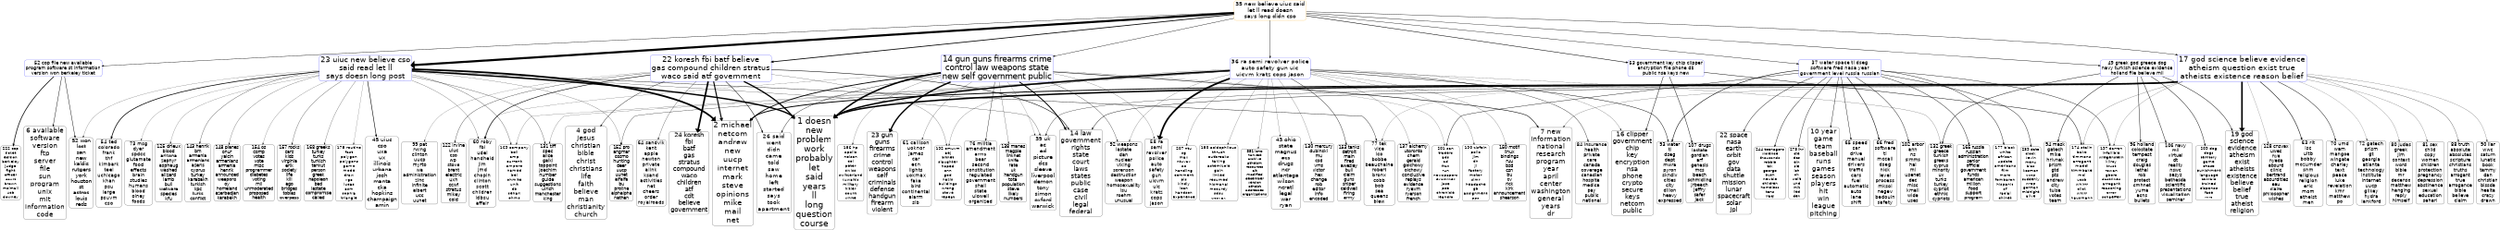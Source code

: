 digraph G {
size="18,18!";ranksep=4; ratio = auto; layers="1:2:3:4:5";
graph [fontname = "helvetica"];node [fontname = "helvetica"];edge [fontname = "helvetica"];ranksep=2.8;
"3_35" [ rank =3,fontsize =32.6551, shape=box, style="rounded", color=orange, label="35 new believe uiuc said
let ll read doesn
says long didn cso"]
"3_35" -> "2_14" [penwidth=2.0604,dir=forward]
"2_14" [rank =4,fontsize =46.4877, shape=box, style="rounded", color=blue,label="14 gun guns firearms crime
control law weapons state
new self government public"]
"3_35" -> "2_17" [penwidth=2.0604,dir=forward]
"2_17" [rank =4,fontsize =45.6348, shape=box, style="rounded", color=blue,label="17 god science believe evidence
atheism question exist true
atheists existence reason belief"]
"3_35" -> "2_22" [penwidth=4.4365,dir=forward]
"2_22" [rank =4,fontsize =44.7156, shape=box, style="rounded", color=blue,label="22 koresh fbi batf believe
gas compound children stratus
waco said atf government"]
"3_35" -> "2_23" [penwidth=12.2842,dir=forward]
"2_23" [rank =4,fontsize =43.7871, shape=box, style="rounded", color=blue,label="23 uiuc new believe cso
said read let ll
says doesn long post"]
"3_35" -> "2_36" [penwidth=2.0604,dir=forward]
"2_36" [rank =4,fontsize =34.8678, shape=box, style="rounded", color=blue,label="36 ra semi revolver police
auto safety gun uic
uicvm kratz cops jason"]
"3_35" -> "2_37" [penwidth=2.0604,dir=forward]
"2_37" [rank =4,fontsize =29.2632, shape=box, style="rounded", color=blue,label="37 water space ti dseg
software fred nasa year
government level russia russian"]
"3_35" -> "2_49" [penwidth=2.0604,dir=forward]
"2_49" [rank =4,fontsize =27.5727, shape=box, style="rounded", color=blue,label="49 greek god greece dog
navy turkish science evidence
holland file believe mil"]
"3_35" -> "2_52" [penwidth=2.0604,dir=forward]
"2_52" [rank =4,fontsize =27.2969, shape=box, style="rounded", color=blue,label="52 cop file new available
program software st information
version won berkeley ticket"]
"3_35" -> "2_53" [penwidth=2.8469,dir=forward]
"2_53" [rank =4,fontsize =27.2421, shape=box, style="rounded", color=blue,label="53 government key chip clipper
encryption file phone db
public nsa keys new"]
"2_14" [ rank =2,fontsize =46.4877, shape=box, style="rounded", color=blue, label="14 gun guns firearms crime
control law weapons state
new self government public"]
"2_14" -> "1_1" [penwidth=8.8402,dir=forward]
"1_1" [rank =3,fontsize =50, shape=box, style="rounded", color=black,label="1 doesn
new
problem
work
probably
let
said
years
ll
long
question
course"]
"2_14" -> "1_2" [penwidth=4.8125,dir=forward]
"1_2" [rank =3,fontsize =46.1741, shape=box, style="rounded", color=black,label="2 michael
netcom
andrew
new
uucp
internet
mark
steve
opinions
mike
mail
net"]
"2_14" -> "1_7" [penwidth=3.0052,dir=forward]
"1_7" [rank =3,fontsize =40.4508, shape=box, style="rounded", color=black,label="7 new
information
national
research
program
year
april
center
washington
general
years
dr"]
"2_14" -> "1_14" [penwidth=5.3489,dir=forward]
"1_14" [rank =3,fontsize =38.5467, shape=box, style="rounded", color=black,label="14 law
government
rights
state
court
laws
states
public
case
civil
legal
federal"]
"2_14" -> "1_23" [penwidth=7.9301,dir=forward]
"1_23" [rank =3,fontsize =36.0426, shape=box, style="rounded", color=black,label="23 gun
guns
firearms
crime
control
weapons
self
criminals
defense
handgun
firearm
violent"]
"2_14" -> "1_26" [penwidth=1.9489,dir=forward]
"1_26" [rank =3,fontsize =35.2628, shape=box, style="rounded", color=black,label="26 said
went
didn
came
told
saw
home
left
started
says
took
apartment"]
"2_14" -> "1_39" [penwidth=0.78414,dir=forward]
"1_39" [rank =3,fontsize =32.2729, shape=box, style="rounded", color=black,label="39 uk
ac
ed
picture
dcs
sleeve
liverpool
demon
tony
simon
oxford
warwick"]
"2_14" -> "1_58" [penwidth=0.95923,dir=forward]
"1_58" [rank =3,fontsize =29.601, shape=box, style="rounded", color=black,label="58 ra
semi
revolver
police
auto
safety
gun
uicvm
uic
kratz
cops
jason"]
"2_14" -> "1_60" [penwidth=0.86354,dir=forward]
"1_60" [rank =3,fontsize =29.5728, shape=box, style="rounded", color=black,label="60 roby
fbi
udel
handheld
jim
jmd
chopin
clinton
scott
children
idbsu
affair"]
"2_14" -> "1_61" [penwidth=1.0252,dir=forward]
"1_61" [rank =3,fontsize =29.4344, shape=box, style="rounded", color=black,label="61 callison
uoknor
james
car
ecn
lights
uokmax
fake
bird
continental
alarm
slb"]
"2_14" -> "1_76" [penwidth=1.9264,dir=forward]
"1_76" [rank =3,fontsize =28.2238, shape=box, style="rounded", color=black,label="76 militia
amendment
arms
bear
second
constitution
regulated
government
shall
state
ulowell
organized"]
"2_14" -> "1_92" [penwidth=1.5217,dir=forward]
"1_92" [rank =3,fontsize =27.1228, shape=box, style="rounded", color=black,label="92 weapons
iastate
dan
nuclear
viking
sorenson
destruction
weapon
homosexuality
isu
roehm
unusual"]
"2_14" -> "1_138" [penwidth=1.1457,dir=forward]
"1_138" [rank =3,fontsize =25.2983, shape=box, style="rounded", color=black,label="138 manes
magpie
linknet
knife
rate
uk
handgun
total
population
steve
likely
numbers"]
"2_14" -> "1_186" [penwidth=0.93623,dir=forward]
"1_186" [rank =3,fontsize =24.2163, shape=box, style="rounded", color=black,label="186 hp
apollo
nelson
col
peter
swiss
switzerland
kuwaitis
military
hitler
count
white"]
"2_14" -> "1_201" [penwidth=0.83791,dir=forward]
"1_201" [rank =3,fontsize =23.8156, shape=box, style="rounded", color=black,label="201 san
traders
ads
ad
fran
run
newspapers
examiner
jose
pob
chronicle
leandro"]
"2_17" [ rank =2,fontsize =45.6348, shape=box, style="rounded", color=blue, label="17 god science believe evidence
atheism question exist true
atheists existence reason belief"]
"2_17" -> "1_1" [penwidth=8.6385,dir=forward]
"1_1" [rank =3,fontsize =50, shape=box, style="rounded", color=black,label="1 doesn
new
problem
work
probably
let
said
years
ll
long
question
course"]
"2_17" -> "1_2" [penwidth=5.2765,dir=forward]
"1_2" [rank =3,fontsize =46.1741, shape=box, style="rounded", color=black,label="2 michael
netcom
andrew
new
uucp
internet
mark
steve
opinions
mike
mail
net"]
"2_17" -> "1_7" [penwidth=0.99683,dir=forward]
"1_7" [rank =3,fontsize =40.4508, shape=box, style="rounded", color=black,label="7 new
information
national
research
program
year
april
center
washington
general
years
dr"]
"2_17" -> "1_14" [penwidth=2.1241,dir=forward]
"1_14" [rank =3,fontsize =38.5467, shape=box, style="rounded", color=black,label="14 law
government
rights
state
court
laws
states
public
case
civil
legal
federal"]
"2_17" -> "1_19" [penwidth=9.2158,dir=forward]
"1_19" [rank =3,fontsize =37.284, shape=box, style="rounded", color=black,label="19 god
science
evidence
atheism
exist
atheists
existence
believe
belief
true
atheist
religion"]
"2_17" -> "1_39" [penwidth=1.631,dir=forward]
"1_39" [rank =3,fontsize =32.2729, shape=box, style="rounded", color=black,label="39 uk
ac
ed
picture
dcs
sleeve
liverpool
demon
tony
simon
oxford
warwick"]
"2_17" -> "1_63" [penwidth=2.9089,dir=forward]
"1_63" [rank =3,fontsize =29.2582, shape=box, style="rounded", color=black,label="63 rit
isc
ultb
bobby
mozumder
snm
religious
religion
eric
mom
atheist
men"]
"2_17" -> "1_70" [penwidth=2.345,dir=forward]
"1_70" [rank =3,fontsize =28.4291, shape=box, style="rounded", color=black,label="70 umd
wam
mangoe
wingate
charley
text
peace
luke
revelation
kmr
matthew
po"]
"2_17" -> "1_72" [penwidth=0.78953,dir=forward]
"1_72" [rank =3,fontsize =28.348, shape=box, style="rounded", color=black,label="72 gatech
prism
gt
georgia
atlanta
technology
institute
internet
uucp
gilkey
hydra
lankford"]
"2_17" -> "1_77" [penwidth=0.78953,dir=forward]
"1_77" [rank =3,fontsize =27.9694, shape=box, style="rounded", color=black,label="77 tek
vice
ico
bobbe
beauchaine
robert
bronx
cobb
bob
sea
queens
blew"]
"2_17" -> "1_80" [penwidth=0.89917,dir=forward]
"1_80" [rank =3,fontsize =27.6705, shape=box, style="rounded", color=black,label="80 judas
greek
jim
context
word
bible
mr
decenso
matthew
hanging
reply
himself"]
"2_17" -> "1_81" [penwidth=0.89917,dir=forward]
"1_81" [rank =3,fontsize =27.6331, shape=box, style="rounded", color=black,label="81 sex
child
copy
women
children
protection
pregnancy
depression
abstinence
sexual
education
sehari"]
"2_17" -> "1_88" [penwidth=1.3854,dir=forward]
"1_88" [rank =3,fontsize =27.2275, shape=box, style="rounded", color=black,label="88 truth
absolute
absolutes
scripture
christians
truths
arrogant
true
arrogance
bible
believe
claim"]
"2_17" -> "1_90" [penwidth=0.93286,dir=forward]
"1_90" [rank =3,fontsize =27.1865, shape=box, style="rounded", color=black,label="90 liar
wwc
saturn
lunatic
book
tammy
dan
christian
bissda
healta
crazy
drawn"]
"2_17" -> "1_128" [penwidth=0.82769,dir=forward]
"1_128" [rank =3,fontsize =25.7774, shape=box, style="rounded", color=black,label="128 cnsvax
uwec
nye
nyeda
absurd
clinic
bertrand
absurdities
eau
claire
philosopher
wishes"]
"2_17" -> "1_174" [penwidth=0.99683,dir=forward]
"1_174" [rank =3,fontsize =24.3463, shape=box, style="rounded", color=black,label="174 stalin
bake
timmons
arrogant
maddi
timmbake
mcl
ucsb
whirrr
click
whirr
hausmann"]
"2_17" -> "1_197" [penwidth=0.86417,dir=forward]
"1_197" [rank =3,fontsize =23.8891, shape=box, style="rounded", color=black,label="197 darren
infallible
wittgenstein
kilroy
trust
rowan
gboro
doctrines
arrogant
reasoning
error
schaeffer"]
"2_22" [ rank =2,fontsize =44.7156, shape=box, style="rounded", color=blue, label="22 koresh fbi batf believe
gas compound children stratus
waco said atf government"]
"2_22" -> "1_1" [penwidth=7.3356,dir=forward]
"1_1" [rank =3,fontsize =50, shape=box, style="rounded", color=black,label="1 doesn
new
problem
work
probably
let
said
years
ll
long
question
course"]
"2_22" -> "1_2" [penwidth=6.2786,dir=forward]
"1_2" [rank =3,fontsize =46.1741, shape=box, style="rounded", color=black,label="2 michael
netcom
andrew
new
uucp
internet
mark
steve
opinions
mike
mail
net"]
"2_22" -> "1_4" [penwidth=1.9562,dir=forward]
"1_4" [rank =3,fontsize =40.756, shape=box, style="rounded", color=black,label="4 god
jesus
christian
bible
christ
christians
life
faith
believe
man
christianity
church"]
"2_22" -> "1_14" [penwidth=2.8336,dir=forward]
"1_14" [rank =3,fontsize =38.5467, shape=box, style="rounded", color=black,label="14 law
government
rights
state
court
laws
states
public
case
civil
legal
federal"]
"2_22" -> "1_24" [penwidth=9.5292,dir=forward]
"1_24" [rank =3,fontsize =35.9525, shape=box, style="rounded", color=black,label="24 koresh
fbi
batf
gas
stratus
compound
waco
children
atf
cdt
believe
government"]
"2_22" -> "1_26" [penwidth=2.6477,dir=forward]
"1_26" [rank =3,fontsize =35.2628, shape=box, style="rounded", color=black,label="26 said
went
didn
came
told
saw
home
left
started
says
took
apartment"]
"2_22" -> "1_60" [penwidth=3.2127,dir=forward]
"1_60" [rank =3,fontsize =29.5728, shape=box, style="rounded", color=black,label="60 roby
fbi
udel
handheld
jim
jmd
chopin
clinton
scott
children
idbsu
affair"]
"2_22" -> "1_64" [penwidth=1.3136,dir=forward]
"1_64" [rank =3,fontsize =28.9778, shape=box, style="rounded", color=black,label="64 sandvik
kent
apple
newton
private
alink
ksand
activities
net
cheers
order
royalroads"]
"2_22" -> "1_99" [penwidth=0.80194,dir=forward]
"1_99" [rank =3,fontsize =26.9258, shape=box, style="rounded", color=black,label="99 pat
rwing
clinton
uucp
myrto
wa
administration
zinc
infinite
albert
ucc
uunet"]
"2_22" -> "1_122" [penwidth=1.5779,dir=forward]
"1_122" [rank =3,fontsize =26.0831, shape=box, style="rounded", color=black,label="122 irvine
uiuc
cso
wpi
stove
brent
electric
uxh
ccwf
stratus
mikey
cold"]
"2_22" -> "1_192" [penwidth=1.0735,dir=forward]
"1_192" [rank =3,fontsize =23.9578, shape=box, style="rounded", color=black,label="192 cmuvm
aej
bitnet
slaughter
hoped
cnn
god
nazis
buildings
wrong
stove
repeat"]
"2_23" [ rank =2,fontsize =43.7871, shape=box, style="rounded", color=blue, label="23 uiuc new believe cso
said read let ll
says doesn long post"]
"2_23" -> "1_1" [penwidth=7.9784,dir=forward]
"1_1" [rank =3,fontsize =50, shape=box, style="rounded", color=black,label="1 doesn
new
problem
work
probably
let
said
years
ll
long
question
course"]
"2_23" -> "1_2" [penwidth=9.9549,dir=forward]
"1_2" [rank =3,fontsize =46.1741, shape=box, style="rounded", color=black,label="2 michael
netcom
andrew
new
uucp
internet
mark
steve
opinions
mike
mail
net"]
"2_23" -> "1_39" [penwidth=1.3138,dir=forward]
"1_39" [rank =3,fontsize =32.2729, shape=box, style="rounded", color=black,label="39 uk
ac
ed
picture
dcs
sleeve
liverpool
demon
tony
simon
oxford
warwick"]
"2_23" -> "1_45" [penwidth=3.1247,dir=forward]
"1_45" [rank =3,fontsize =31.532, shape=box, style="rounded", color=black,label="45 uiuc
cso
uxa
ux
illinois
urbana
josh
manta
cka
hopkins
champaign
amin"]
"2_23" -> "1_52" [penwidth=0.89653,dir=forward]
"1_52" [rank =3,fontsize =30.4967, shape=box, style="rounded", color=black,label="52 won
lost
san
new
kaldis
rutgers
york
houston
st
astros
louis
reds"]
"2_23" -> "1_54" [penwidth=4.0274,dir=forward]
"1_54" [rank =3,fontsize =29.7916, shape=box, style="rounded", color=black,label="54 ted
colorado
frank
thf
kimbark
teel
uchicago
khan
psu
large
psuvm
cso"]
"2_23" -> "1_60" [penwidth=1.095,dir=forward]
"1_60" [rank =3,fontsize =29.5728, shape=box, style="rounded", color=black,label="60 roby
fbi
udel
handheld
jim
jmd
chopin
clinton
scott
children
idbsu
affair"]
"2_23" -> "1_73" [penwidth=0.81975,dir=forward]
"1_73" [rank =3,fontsize =28.3181, shape=box, style="rounded", color=black,label="73 msg
dyer
spdcc
glutamate
food
effects
brain
studies
humans
blood
olney
foods"]
"2_23" -> "1_77" [penwidth=2.0243,dir=forward]
"1_77" [rank =3,fontsize =27.9694, shape=box, style="rounded", color=black,label="77 tek
vice
ico
bobbe
beauchaine
robert
bronx
cobb
bob
sea
queens
blew"]
"2_23" -> "1_125" [penwidth=0.89653,dir=forward]
"1_125" [rank =3,fontsize =25.8442, shape=box, style="rounded", color=black,label="125 drieux
blood
arizona
zephyr
asphaug
washed
alizard
lamb
bull
wetware
species
kfu"]
"2_23" -> "1_131" [penwidth=1.4105,dir=forward]
"1_131" [rank =3,fontsize =25.559, shape=box, style="rounded", color=black,label="131 tiff
spec
alice
galki
toppoint
joachim
number
guide
suggestions
ulrich
manchester
king"]
"2_23" -> "1_143" [penwidth=1.4565,dir=forward]
"1_143" [rank =3,fontsize =25.1701, shape=box, style="rounded", color=black,label="143 henrik
bm
armenia
armenians
azeris
cyprus
turkey
karabakh
turkish
kpc
turks
conflict"]
"2_23" -> "1_148" [penwidth=1.1536,dir=forward]
"1_148" [rank =3,fontsize =24.9013, shape=box, style="rounded", color=black,label="148 planes
onur
yalcin
armenians
armenia
henrik
announced
weapons
oy
homeland
azerbadjan
karabakh"]
"2_23" -> "1_152" [penwidth=1.0331,dir=forward]
"1_152" [rank =3,fontsize =24.8007, shape=box, style="rounded", color=black,label="152 pro
angmar
cosmo
hunting
deer
uucp
uunet
alfalfa
bu
proline
alphalpha
nathan"]
"2_23" -> "1_154" [penwidth=0.89653,dir=forward]
"1_154" [rank =3,fontsize =24.7273, shape=box, style="rounded", color=black,label="154 os
comp
votes
vote
misc
programmer
diabetes
voting
mil
unmoderated
proposed
health"]
"2_23" -> "1_157" [penwidth=1.363,dir=forward]
"1_157" [rank =3,fontsize =24.7109, shape=box, style="rounded", color=black,label="157 rocks
cars
kids
virginia
erik
society
life
kill
ago
bridges
tobias
overpass"]
"2_23" -> "1_168" [penwidth=1.1536,dir=forward]
"1_168" [rank =3,fontsize =24.4658, shape=box, style="rounded", color=black,label="168 greeks
turkey
turks
turkish
tankut
person
greek
napoleon
bad
iastate
compromise
called"]
"2_23" -> "1_169" [penwidth=1.363,dir=forward]
"1_169" [rank =3,fontsize =24.4399, shape=box, style="rounded", color=black,label="169 company
bell
amp
current
ampere
named
bel
ohmite
unit
db
sehari
ohms"]
"2_23" -> "1_175" [penwidth=0.81975,dir=forward]
"1_175" [rank =3,fontsize =24.3263, shape=box, style="rounded", color=black,label="175 routine
fast
polygon
polygons
game
mode
draw
vga
lucas
asm
sophia
triangle"]
"2_36" [ rank =2,fontsize =34.8678, shape=box, style="rounded", color=blue, label="36 ra semi revolver police
auto safety gun uic
uicvm kratz cops jason"]
"2_36" -> "1_1" [penwidth=8.2218,dir=forward]
"1_1" [rank =3,fontsize =50, shape=box, style="rounded", color=black,label="1 doesn
new
problem
work
probably
let
said
years
ll
long
question
course"]
"2_36" -> "1_16" [penwidth=0.94594,dir=forward]
"1_16" [rank =3,fontsize =37.569, shape=box, style="rounded", color=black,label="16 clipper
government
chip
key
encryption
nsa
phone
crypto
secure
keys
netcom
public"]
"2_36" -> "1_43" [penwidth=0.94594,dir=forward]
"1_43" [rank =3,fontsize =31.7727, shape=box, style="rounded", color=black,label="43 ohio
state
magnus
acs
drugs
ncr
atlantaga
wilson
ncratl
legal
war
ryan"]
"2_36" -> "1_58" [penwidth=9.966,dir=forward]
"1_58" [rank =3,fontsize =29.601, shape=box, style="rounded", color=black,label="58 ra
semi
revolver
police
auto
safety
gun
uicvm
uic
kratz
cops
jason"]
"2_36" -> "1_84" [penwidth=1.8262,dir=forward]
"1_84" [rank =3,fontsize =27.3474, shape=box, style="rounded", color=black,label="84 insurance
health
private
care
canada
coverage
canadian
hospital
medical
pay
public
national"]
"2_36" -> "1_92" [penwidth=0.94594,dir=forward]
"1_92" [rank =3,fontsize =27.1228, shape=box, style="rounded", color=black,label="92 weapons
iastate
dan
nuclear
viking
sorenson
destruction
weapon
homosexuality
isu
roehm
unusual"]
"2_36" -> "1_93" [penwidth=2.4032,dir=forward]
"1_93" [rank =3,fontsize =27.1006, shape=box, style="rounded", color=black,label="93 water
ti
dseg
dept
mwra
pyron
skndiv
cities
city
dillon
heavy
expressed"]
"2_36" -> "1_130" [penwidth=0.94594,dir=forward]
"1_130" [rank =3,fontsize =25.58, shape=box, style="rounded", color=black,label="130 mercury
dubinski
mu
csd
vms
victor
hex
change
rob
editor
info
encoded"]
"2_36" -> "1_131" [penwidth=0.94594,dir=forward]
"1_131" [rank =3,fontsize =25.559, shape=box, style="rounded", color=black,label="131 tiff
spec
alice
galki
toppoint
joachim
number
guide
suggestions
ulrich
manchester
king"]
"2_36" -> "1_132" [penwidth=0.94594,dir=forward]
"1_132" [rank =3,fontsize =25.5547, shape=box, style="rounded", color=black,label="132 greek
greece
turkish
greeks
cyprus
minority
uv
turks
turkey
cypriot
ethnic
cypriots"]
"2_36" -> "1_137" [penwidth=0.94594,dir=forward]
"1_137" [rank =3,fontsize =25.3804, shape=box, style="rounded", color=black,label="137 alchemy
utoronto
chem
gerald
golchowy
olchowy
conclusive
replays
evidence
ryevm
ryerson
french"]
"2_36" -> "1_150" [penwidth=0.94594,dir=forward]
"1_150" [rank =3,fontsize =24.8662, shape=box, style="rounded", color=black,label="150 motif
linux
bindings
ruu
bsd
csn
bu
cv
rick
kirk
announcement
shearson"]
"2_36" -> "1_152" [penwidth=1.588,dir=forward]
"1_152" [rank =3,fontsize =24.8007, shape=box, style="rounded", color=black,label="152 pro
angmar
cosmo
hunting
deer
uucp
uunet
alfalfa
bu
proline
alphalpha
nathan"]
"2_36" -> "1_153" [penwidth=2.0368,dir=forward]
"1_153" [rank =3,fontsize =24.7407, shape=box, style="rounded", color=black,label="153 tanks
detroit
main
fired
awesley
bull
claim
guns
sniper
caldwell
firing
army"]
"2_36" -> "1_169" [penwidth=0.94594,dir=forward]
"1_169" [rank =3,fontsize =24.4399, shape=box, style="rounded", color=black,label="169 company
bell
amp
current
ampere
named
bel
ohmite
unit
db
sehari
ohms"]
"2_36" -> "1_180" [penwidth=0.94594,dir=forward]
"1_180" [rank =3,fontsize =24.2792, shape=box, style="rounded", color=black,label="180 acidophilous
thrush
outbreaks
taking
astemizole
gain
linked
resumed
hismanal
mccurdy
sdsu
ucsvax"]
"2_36" -> "1_190" [penwidth=0.94594,dir=forward]
"1_190" [rank =3,fontsize =24.0992, shape=box, style="rounded", color=black,label="190 zisfein
polio
jim
dn
jl
factory
motor
slmr
headache
gb
assignment
pps"]
"2_36" -> "1_192" [penwidth=0.94594,dir=forward]
"1_192" [rank =3,fontsize =23.9578, shape=box, style="rounded", color=black,label="192 cmuvm
aej
bitnet
slaughter
hoped
cnn
god
nazis
buildings
wrong
stove
repeat"]
"2_36" -> "1_207" [penwidth=0.94594,dir=forward]
"1_207" [rank =3,fontsize =23.6956, shape=box, style="rounded", color=black,label="207 ntu
sg
max
ntuvax
ac
handling
comment
pls
kindly
ican
handson
experience"]
"2_36" -> "1_351" [penwidth=0.94594,dir=forward]
"1_351" [rank =3,fontsize =21.2474, shape=box, style="rounded", color=black,label="351 lone
harvest
archive
atheism
resources
alt
modified
december
version
atheist
addresses
organizations"]
"2_37" [ rank =2,fontsize =29.2632, shape=box, style="rounded", color=blue, label="37 water space ti dseg
software fred nasa year
government level russia russian"]
"2_37" -> "1_10" [penwidth=2.1488,dir=forward]
"1_10" [rank =3,fontsize =39.7848, shape=box, style="rounded", color=black,label="10 year
game
team
baseball
runs
games
season
players
hit
win
league
pitching"]
"2_37" -> "1_22" [penwidth=2.1488,dir=forward]
"1_22" [rank =3,fontsize =36.1439, shape=box, style="rounded", color=black,label="22 space
nasa
earth
orbit
gov
data
shuttle
mission
lunar
spacecraft
solar
jpl"]
"2_37" -> "1_65" [penwidth=2.1488,dir=forward]
"1_65" [rank =3,fontsize =28.8508, shape=box, style="rounded", color=black,label="65 speed
car
drive
manual
drivers
traffic
cars
fuel
automatic
auto
lane
shift"]
"2_37" -> "1_66" [penwidth=2.9691,dir=forward]
"1_66" [rank =3,fontsize =28.7847, shape=box, style="rounded", color=black,label="66 fred
software
ti
mccall
dseg
nick
level
process
mksol
negev
bedouin
safety"]
"2_37" -> "1_93" [penwidth=2.9691,dir=forward]
"1_93" [rank =3,fontsize =27.1006, shape=box, style="rounded", color=black,label="93 water
ti
dseg
dept
mwra
pyron
skndiv
cities
city
dillon
heavy
expressed"]
"2_37" -> "1_102" [penwidth=2.1488,dir=forward]
"1_102" [rank =3,fontsize =26.8187, shape=box, style="rounded", color=black,label="102 arbor
ann
ns
simms
hal
mi
usenet
dec
misc
kmail
wide
uses"]
"2_37" -> "1_165" [penwidth=2.1488,dir=forward]
"1_165" [rank =3,fontsize =24.5138, shape=box, style="rounded", color=black,label="165 russia
russian
administration
senior
official
government
funds
american
million
food
support
program"]
"2_37" -> "1_177" [penwidth=2.1488,dir=forward]
"1_177" [rank =3,fontsize =24.3221, shape=box, style="rounded", color=black,label="177 black
white
african
update
americans
film
marc
fombaron
hispanic
sf
racial
chinet"]
"2_37" -> "1_197" [penwidth=2.1488,dir=forward]
"1_197" [rank =3,fontsize =23.8891, shape=box, style="rounded", color=black,label="197 darren
infallible
wittgenstein
kilroy
trust
rowan
gboro
doctrines
arrogant
reasoning
error
schaeffer"]
"2_37" -> "1_201" [penwidth=2.1488,dir=forward]
"1_201" [rank =3,fontsize =23.8156, shape=box, style="rounded", color=black,label="201 san
traders
ads
ad
fran
run
newspapers
examiner
jose
pob
chronicle
leandro"]
"2_37" -> "1_239" [penwidth=2.1488,dir=forward]
"1_239" [rank =3,fontsize =22.9812, shape=box, style="rounded", color=black,label="239 date
clock
kevin
menu
bios
kosman
uucp
suddenly
wrap
gorman
midnight
alive"]
"2_37" -> "1_244" [penwidth=2.1488,dir=forward]
"1_244" [rank =3,fontsize =22.9137, shape=box, style="rounded", color=black,label="244 teenagers
violence
thousands
robbie
tsk
george
bush
newbie
children
homeless
tens
iraqi"]
"2_37" -> "1_273" [penwidth=2.1488,dir=forward]
"1_273" [rank =3,fontsize =22.3976, shape=box, style="rounded", color=black,label="273 ihr
die
das
ein
sie
ich
oh
wollt
und
mit
lied
den"]
"2_49" [ rank =2,fontsize =27.5727, shape=box, style="rounded", color=blue, label="49 greek god greece dog
navy turkish science evidence
holland file believe mil"]
"2_49" -> "1_19" [penwidth=2.3557,dir=forward]
"1_19" [rank =3,fontsize =37.284, shape=box, style="rounded", color=black,label="19 god
science
evidence
atheism
exist
atheists
existence
believe
belief
true
atheist
religion"]
"2_49" -> "1_94" [penwidth=2.3557,dir=forward]
"1_94" [rank =3,fontsize =27.0747, shape=box, style="rounded", color=black,label="94 mask
gatech
mike
hrivnak
prism
gtd
pts
andrew
city
tulsa
votes
team"]
"2_49" -> "1_96" [penwidth=2.3557,dir=forward]
"1_96" [rank =3,fontsize =27.0526, shape=box, style="rounded", color=black,label="96 holland
colostate
tempest
craig
douglas
lethal
rob
protect
cmhnet
yuma
acns
bullets"]
"2_49" -> "1_106" [penwidth=2.3557,dir=forward]
"1_106" [rank =3,fontsize =26.6045, shape=box, style="rounded", color=black,label="106 navy
mil
virtual
dt
reality
nswc
oasys
bethesda
scientific
presentations
visualization
seminar"]
"2_49" -> "1_132" [penwidth=2.3557,dir=forward]
"1_132" [rank =3,fontsize =25.5547, shape=box, style="rounded", color=black,label="132 greek
greece
turkish
greeks
cyprus
minority
uv
turks
turkey
cypriot
ethnic
cypriots"]
"2_49" -> "1_209" [penwidth=2.3557,dir=forward]
"1_209" [rank =3,fontsize =23.5495, shape=box, style="rounded", color=black,label="209 dog
dogs
territory
game
chase
punishment
language
terrible
trained
dispense
face
mrc"]
"2_52" [ rank =2,fontsize =27.2969, shape=box, style="rounded", color=blue, label="52 cop file new available
program software st information
version won berkeley ticket"]
"2_52" -> "1_6" [penwidth=2.3826,dir=forward]
"1_6" [rank =3,fontsize =40.6629, shape=box, style="rounded", color=black,label="6 available
software
version
ftp
server
file
sun
program
unix
mit
information
code"]
"2_52" -> "1_52" [penwidth=2.3826,dir=forward]
"1_52" [rank =3,fontsize =30.4967, shape=box, style="rounded", color=black,label="52 won
lost
san
new
kaldis
rutgers
york
houston
st
astros
louis
reds"]
"2_52" -> "1_222" [penwidth=3.9997,dir=forward]
"1_222" [rank =3,fontsize =23.3057, shape=box, style="rounded", color=black,label="222 cop
ticket
edition
berkeley
judge
fight
officer
court
brown
mcimail
ucb
downey"]
"2_53" [ rank =2,fontsize =27.2421, shape=box, style="rounded", color=blue, label="53 government key chip clipper
encryption file phone db
public nsa keys new"]
"2_53" -> "1_16" [penwidth=2.4392,dir=forward]
"1_16" [rank =3,fontsize =37.569, shape=box, style="rounded", color=black,label="16 clipper
government
chip
key
encryption
nsa
phone
crypto
secure
keys
netcom
public"]
"2_53" -> "1_107" [penwidth=2.4392,dir=forward]
"1_107" [rank =3,fontsize =26.5751, shape=box, style="rounded", color=black,label="107 drugs
iastate
gordian
arf
genesis
mcs
beach
schmidling
jrbeach
jeffry
safer
jack"]
"2_53" -> "1_174" [penwidth=2.4392,dir=forward]
"1_174" [rank =3,fontsize =24.3463, shape=box, style="rounded", color=black,label="174 stalin
bake
timmons
arrogant
maddi
timmbake
mcl
ucsb
whirrr
click
whirr
hausmann"]
{rank=same; "1_1" "1_2" "1_7" "1_14" "1_23" "1_26" "1_39" "1_58" "1_60" "1_61" "1_76" "1_92" "1_138" "1_186" "1_201" "1_1" "1_2" "1_7" "1_14" "1_19" "1_39" "1_63" "1_70" "1_72" "1_77" "1_80" "1_81" "1_88" "1_90" "1_128" "1_174" "1_197" "1_1" "1_2" "1_4" "1_14" "1_24" "1_26" "1_60" "1_64" "1_99" "1_122" "1_192" "1_1" "1_2" "1_39" "1_45" "1_52" "1_54" "1_60" "1_73" "1_77" "1_125" "1_131" "1_143" "1_148" "1_152" "1_154" "1_157" "1_168" "1_169" "1_175" "1_1" "1_16" "1_43" "1_58" "1_84" "1_92" "1_93" "1_130" "1_131" "1_132" "1_137" "1_150" "1_152" "1_153" "1_169" "1_180" "1_190" "1_192" "1_207" "1_351" "1_10" "1_22" "1_65" "1_66" "1_93" "1_102" "1_165" "1_177" "1_197" "1_201" "1_239" "1_244" "1_273" "1_19" "1_94" "1_96" "1_106" "1_132" "1_209" "1_6" "1_52" "1_222" "1_16" "1_107" "1_174"}{rank=same; "2_14" "2_17" "2_22" "2_23" "2_36" "2_37" "2_49" "2_52" "2_53" "2_14" "2_17" "2_22" "2_23" "2_36" "2_37" "2_49" "2_52" "2_53"}{rank=same; "3_35"}{rank=same;}{rank=same;}}